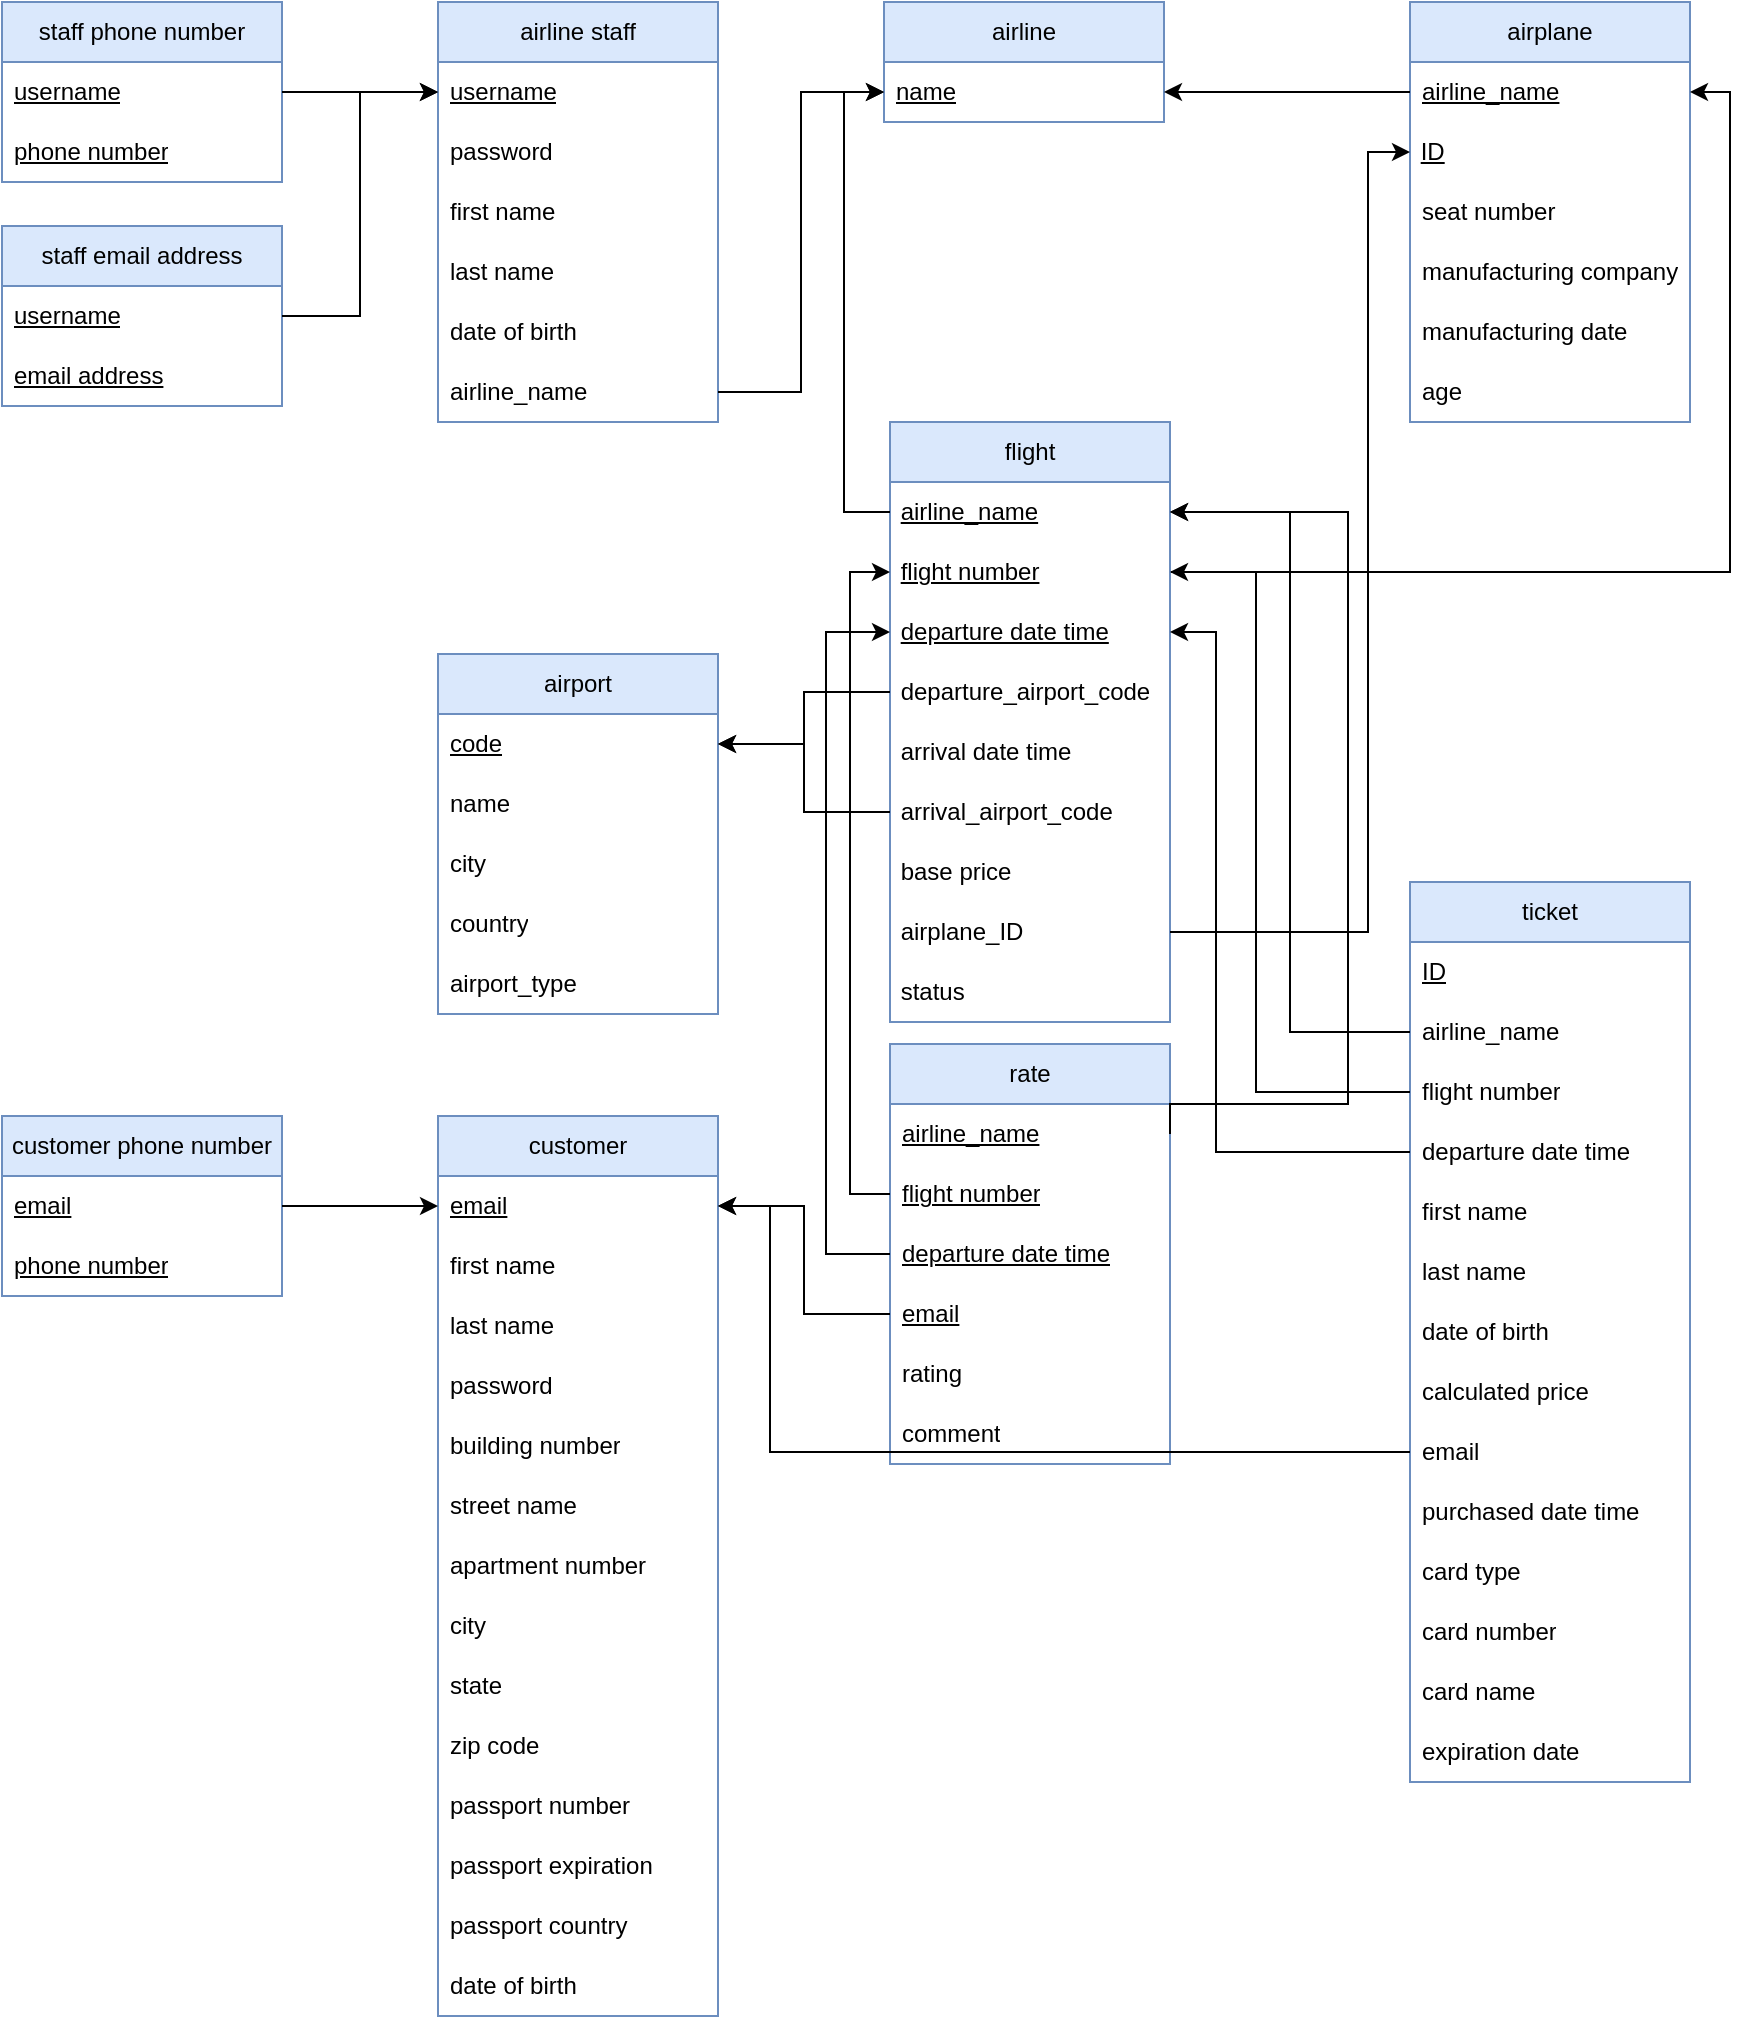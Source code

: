 <mxfile version="21.1.2" type="device">
  <diagram name="第 1 页" id="LL_mZ3iW91xQYAQ1SZW5">
    <mxGraphModel dx="984" dy="546" grid="0" gridSize="10" guides="1" tooltips="1" connect="1" arrows="1" fold="1" page="1" pageScale="1" pageWidth="827" pageHeight="1169" math="0" shadow="0">
      <root>
        <mxCell id="0" />
        <mxCell id="1" parent="0" />
        <mxCell id="xITh1MtsY8NLnz4FpADZ-1" value="airline staff" style="swimlane;fontStyle=0;childLayout=stackLayout;horizontal=1;startSize=30;horizontalStack=0;resizeParent=1;resizeParentMax=0;resizeLast=0;collapsible=1;marginBottom=0;whiteSpace=wrap;html=1;fillColor=#dae8fc;strokeColor=#6c8ebf;" parent="1" vertex="1">
          <mxGeometry x="228" y="25" width="140" height="210" as="geometry" />
        </mxCell>
        <mxCell id="xITh1MtsY8NLnz4FpADZ-2" value="&lt;u&gt;username&lt;/u&gt;" style="text;strokeColor=none;fillColor=none;align=left;verticalAlign=middle;spacingLeft=4;spacingRight=4;overflow=hidden;points=[[0,0.5],[1,0.5]];portConstraint=eastwest;rotatable=0;whiteSpace=wrap;html=1;" parent="xITh1MtsY8NLnz4FpADZ-1" vertex="1">
          <mxGeometry y="30" width="140" height="30" as="geometry" />
        </mxCell>
        <mxCell id="xITh1MtsY8NLnz4FpADZ-3" value="password" style="text;strokeColor=none;fillColor=none;align=left;verticalAlign=middle;spacingLeft=4;spacingRight=4;overflow=hidden;points=[[0,0.5],[1,0.5]];portConstraint=eastwest;rotatable=0;whiteSpace=wrap;html=1;" parent="xITh1MtsY8NLnz4FpADZ-1" vertex="1">
          <mxGeometry y="60" width="140" height="30" as="geometry" />
        </mxCell>
        <mxCell id="xITh1MtsY8NLnz4FpADZ-4" value="first name" style="text;strokeColor=none;fillColor=none;align=left;verticalAlign=middle;spacingLeft=4;spacingRight=4;overflow=hidden;points=[[0,0.5],[1,0.5]];portConstraint=eastwest;rotatable=0;whiteSpace=wrap;html=1;" parent="xITh1MtsY8NLnz4FpADZ-1" vertex="1">
          <mxGeometry y="90" width="140" height="30" as="geometry" />
        </mxCell>
        <mxCell id="xITh1MtsY8NLnz4FpADZ-5" value="last name" style="text;strokeColor=none;fillColor=none;align=left;verticalAlign=middle;spacingLeft=4;spacingRight=4;overflow=hidden;points=[[0,0.5],[1,0.5]];portConstraint=eastwest;rotatable=0;whiteSpace=wrap;html=1;" parent="xITh1MtsY8NLnz4FpADZ-1" vertex="1">
          <mxGeometry y="120" width="140" height="30" as="geometry" />
        </mxCell>
        <mxCell id="xITh1MtsY8NLnz4FpADZ-6" value="date of birth" style="text;strokeColor=none;fillColor=none;align=left;verticalAlign=middle;spacingLeft=4;spacingRight=4;overflow=hidden;points=[[0,0.5],[1,0.5]];portConstraint=eastwest;rotatable=0;whiteSpace=wrap;html=1;" parent="xITh1MtsY8NLnz4FpADZ-1" vertex="1">
          <mxGeometry y="150" width="140" height="30" as="geometry" />
        </mxCell>
        <mxCell id="xITh1MtsY8NLnz4FpADZ-9" value="airline_name" style="text;strokeColor=none;fillColor=none;align=left;verticalAlign=middle;spacingLeft=4;spacingRight=4;overflow=hidden;points=[[0,0.5],[1,0.5]];portConstraint=eastwest;rotatable=0;whiteSpace=wrap;html=1;" parent="xITh1MtsY8NLnz4FpADZ-1" vertex="1">
          <mxGeometry y="180" width="140" height="30" as="geometry" />
        </mxCell>
        <mxCell id="xITh1MtsY8NLnz4FpADZ-10" value="airline" style="swimlane;fontStyle=0;childLayout=stackLayout;horizontal=1;startSize=30;horizontalStack=0;resizeParent=1;resizeParentMax=0;resizeLast=0;collapsible=1;marginBottom=0;whiteSpace=wrap;html=1;fillColor=#dae8fc;strokeColor=#6c8ebf;" parent="1" vertex="1">
          <mxGeometry x="451" y="25" width="140" height="60" as="geometry" />
        </mxCell>
        <mxCell id="xITh1MtsY8NLnz4FpADZ-11" value="&lt;u&gt;name&lt;/u&gt;" style="text;strokeColor=none;fillColor=none;align=left;verticalAlign=middle;spacingLeft=4;spacingRight=4;overflow=hidden;points=[[0,0.5],[1,0.5]];portConstraint=eastwest;rotatable=0;whiteSpace=wrap;html=1;" parent="xITh1MtsY8NLnz4FpADZ-10" vertex="1">
          <mxGeometry y="30" width="140" height="30" as="geometry" />
        </mxCell>
        <mxCell id="xITh1MtsY8NLnz4FpADZ-12" style="edgeStyle=orthogonalEdgeStyle;rounded=0;orthogonalLoop=1;jettySize=auto;html=1;exitX=1;exitY=0.5;exitDx=0;exitDy=0;entryX=0;entryY=0.5;entryDx=0;entryDy=0;" parent="1" source="xITh1MtsY8NLnz4FpADZ-9" target="xITh1MtsY8NLnz4FpADZ-11" edge="1">
          <mxGeometry relative="1" as="geometry" />
        </mxCell>
        <mxCell id="xITh1MtsY8NLnz4FpADZ-13" value="airplane" style="swimlane;fontStyle=0;childLayout=stackLayout;horizontal=1;startSize=30;horizontalStack=0;resizeParent=1;resizeParentMax=0;resizeLast=0;collapsible=1;marginBottom=0;whiteSpace=wrap;html=1;fillColor=#dae8fc;strokeColor=#6c8ebf;" parent="1" vertex="1">
          <mxGeometry x="714" y="25" width="140" height="210" as="geometry" />
        </mxCell>
        <mxCell id="xITh1MtsY8NLnz4FpADZ-19" value="&lt;u&gt;airline_name&lt;/u&gt;" style="text;strokeColor=none;fillColor=none;align=left;verticalAlign=middle;spacingLeft=4;spacingRight=4;overflow=hidden;points=[[0,0.5],[1,0.5]];portConstraint=eastwest;rotatable=0;whiteSpace=wrap;html=1;" parent="xITh1MtsY8NLnz4FpADZ-13" vertex="1">
          <mxGeometry y="30" width="140" height="30" as="geometry" />
        </mxCell>
        <mxCell id="xITh1MtsY8NLnz4FpADZ-14" value="&amp;nbsp;&lt;u&gt;ID&lt;/u&gt;" style="ellipse;whiteSpace=wrap;html=1;align=left;strokeColor=none;fillColor=none;rounded=0;labelBackgroundColor=none;" parent="xITh1MtsY8NLnz4FpADZ-13" vertex="1">
          <mxGeometry y="60" width="140" height="30" as="geometry" />
        </mxCell>
        <mxCell id="xITh1MtsY8NLnz4FpADZ-15" value="seat number" style="text;strokeColor=none;fillColor=none;align=left;verticalAlign=middle;spacingLeft=4;spacingRight=4;overflow=hidden;points=[[0,0.5],[1,0.5]];portConstraint=eastwest;rotatable=0;whiteSpace=wrap;html=1;" parent="xITh1MtsY8NLnz4FpADZ-13" vertex="1">
          <mxGeometry y="90" width="140" height="30" as="geometry" />
        </mxCell>
        <mxCell id="xITh1MtsY8NLnz4FpADZ-16" value="manufacturing company" style="text;strokeColor=none;fillColor=none;align=left;verticalAlign=middle;spacingLeft=4;spacingRight=4;overflow=hidden;points=[[0,0.5],[1,0.5]];portConstraint=eastwest;rotatable=0;whiteSpace=wrap;html=1;" parent="xITh1MtsY8NLnz4FpADZ-13" vertex="1">
          <mxGeometry y="120" width="140" height="30" as="geometry" />
        </mxCell>
        <mxCell id="xITh1MtsY8NLnz4FpADZ-17" value="manufacturing date" style="text;strokeColor=none;fillColor=none;align=left;verticalAlign=middle;spacingLeft=4;spacingRight=4;overflow=hidden;points=[[0,0.5],[1,0.5]];portConstraint=eastwest;rotatable=0;whiteSpace=wrap;html=1;" parent="xITh1MtsY8NLnz4FpADZ-13" vertex="1">
          <mxGeometry y="150" width="140" height="30" as="geometry" />
        </mxCell>
        <mxCell id="xITh1MtsY8NLnz4FpADZ-18" value="age" style="text;strokeColor=none;fillColor=none;align=left;verticalAlign=middle;spacingLeft=4;spacingRight=4;overflow=hidden;points=[[0,0.5],[1,0.5]];portConstraint=eastwest;rotatable=0;whiteSpace=wrap;html=1;" parent="xITh1MtsY8NLnz4FpADZ-13" vertex="1">
          <mxGeometry y="180" width="140" height="30" as="geometry" />
        </mxCell>
        <mxCell id="xITh1MtsY8NLnz4FpADZ-20" style="edgeStyle=orthogonalEdgeStyle;rounded=0;orthogonalLoop=1;jettySize=auto;html=1;exitX=0;exitY=0.5;exitDx=0;exitDy=0;entryX=1;entryY=0.5;entryDx=0;entryDy=0;" parent="1" source="xITh1MtsY8NLnz4FpADZ-19" target="xITh1MtsY8NLnz4FpADZ-11" edge="1">
          <mxGeometry relative="1" as="geometry" />
        </mxCell>
        <mxCell id="xITh1MtsY8NLnz4FpADZ-28" style="edgeStyle=orthogonalEdgeStyle;rounded=0;orthogonalLoop=1;jettySize=auto;html=1;exitX=1;exitY=0.25;exitDx=0;exitDy=0;entryX=1;entryY=0.5;entryDx=0;entryDy=0;" parent="1" source="xITh1MtsY8NLnz4FpADZ-21" target="xITh1MtsY8NLnz4FpADZ-19" edge="1">
          <mxGeometry relative="1" as="geometry" />
        </mxCell>
        <mxCell id="xITh1MtsY8NLnz4FpADZ-21" value="flight" style="swimlane;fontStyle=0;childLayout=stackLayout;horizontal=1;startSize=30;horizontalStack=0;resizeParent=1;resizeParentMax=0;resizeLast=0;collapsible=1;marginBottom=0;whiteSpace=wrap;html=1;fillColor=#dae8fc;strokeColor=#6c8ebf;" parent="1" vertex="1">
          <mxGeometry x="454" y="235" width="140" height="300" as="geometry" />
        </mxCell>
        <mxCell id="xITh1MtsY8NLnz4FpADZ-26" value="&amp;nbsp;&lt;u&gt;airline_name&lt;/u&gt;" style="ellipse;whiteSpace=wrap;html=1;align=left;strokeColor=none;fillColor=none;rounded=0;labelBackgroundColor=none;" parent="xITh1MtsY8NLnz4FpADZ-21" vertex="1">
          <mxGeometry y="30" width="140" height="30" as="geometry" />
        </mxCell>
        <mxCell id="xITh1MtsY8NLnz4FpADZ-22" value="&amp;nbsp;&lt;u&gt;flight number&lt;/u&gt;" style="ellipse;whiteSpace=wrap;html=1;align=left;strokeColor=none;fillColor=none;rounded=0;labelBackgroundColor=none;" parent="xITh1MtsY8NLnz4FpADZ-21" vertex="1">
          <mxGeometry y="60" width="140" height="30" as="geometry" />
        </mxCell>
        <mxCell id="xITh1MtsY8NLnz4FpADZ-23" value="&amp;nbsp;&lt;u&gt;departure date time&lt;/u&gt;" style="ellipse;whiteSpace=wrap;html=1;align=left;strokeColor=none;fillColor=none;rounded=0;labelBackgroundColor=none;" parent="xITh1MtsY8NLnz4FpADZ-21" vertex="1">
          <mxGeometry y="90" width="140" height="30" as="geometry" />
        </mxCell>
        <mxCell id="xITh1MtsY8NLnz4FpADZ-37" value="&amp;nbsp;departure_airport_code" style="ellipse;whiteSpace=wrap;html=1;align=left;strokeColor=none;fillColor=none;rounded=0;labelBackgroundColor=none;" parent="xITh1MtsY8NLnz4FpADZ-21" vertex="1">
          <mxGeometry y="120" width="140" height="30" as="geometry" />
        </mxCell>
        <mxCell id="xITh1MtsY8NLnz4FpADZ-24" value="&amp;nbsp;arrival date time" style="ellipse;whiteSpace=wrap;html=1;align=left;strokeColor=none;fillColor=none;rounded=0;labelBackgroundColor=none;" parent="xITh1MtsY8NLnz4FpADZ-21" vertex="1">
          <mxGeometry y="150" width="140" height="30" as="geometry" />
        </mxCell>
        <mxCell id="xITh1MtsY8NLnz4FpADZ-38" value="&amp;nbsp;arrival_airport_code" style="ellipse;whiteSpace=wrap;html=1;align=left;strokeColor=none;fillColor=none;rounded=0;labelBackgroundColor=none;" parent="xITh1MtsY8NLnz4FpADZ-21" vertex="1">
          <mxGeometry y="180" width="140" height="30" as="geometry" />
        </mxCell>
        <mxCell id="xITh1MtsY8NLnz4FpADZ-25" value="&amp;nbsp;base price" style="ellipse;whiteSpace=wrap;html=1;align=left;strokeColor=none;fillColor=none;rounded=0;labelBackgroundColor=none;" parent="xITh1MtsY8NLnz4FpADZ-21" vertex="1">
          <mxGeometry y="210" width="140" height="30" as="geometry" />
        </mxCell>
        <mxCell id="xITh1MtsY8NLnz4FpADZ-29" value="&amp;nbsp;airplane_ID" style="ellipse;whiteSpace=wrap;html=1;align=left;strokeColor=none;fillColor=none;rounded=0;labelBackgroundColor=none;" parent="xITh1MtsY8NLnz4FpADZ-21" vertex="1">
          <mxGeometry y="240" width="140" height="30" as="geometry" />
        </mxCell>
        <mxCell id="LplxaDKoxc5eEvqO20W2-1" value="&amp;nbsp;status" style="ellipse;whiteSpace=wrap;html=1;align=left;strokeColor=none;fillColor=none;rounded=0;labelBackgroundColor=none;" vertex="1" parent="xITh1MtsY8NLnz4FpADZ-21">
          <mxGeometry y="270" width="140" height="30" as="geometry" />
        </mxCell>
        <mxCell id="xITh1MtsY8NLnz4FpADZ-27" style="edgeStyle=orthogonalEdgeStyle;rounded=0;orthogonalLoop=1;jettySize=auto;html=1;exitX=0;exitY=0.5;exitDx=0;exitDy=0;entryX=0;entryY=0.5;entryDx=0;entryDy=0;" parent="1" source="xITh1MtsY8NLnz4FpADZ-26" target="xITh1MtsY8NLnz4FpADZ-11" edge="1">
          <mxGeometry relative="1" as="geometry" />
        </mxCell>
        <mxCell id="xITh1MtsY8NLnz4FpADZ-31" value="airport" style="swimlane;fontStyle=0;childLayout=stackLayout;horizontal=1;startSize=30;horizontalStack=0;resizeParent=1;resizeParentMax=0;resizeLast=0;collapsible=1;marginBottom=0;whiteSpace=wrap;html=1;fillColor=#dae8fc;strokeColor=#6c8ebf;" parent="1" vertex="1">
          <mxGeometry x="228" y="351" width="140" height="180" as="geometry" />
        </mxCell>
        <mxCell id="xITh1MtsY8NLnz4FpADZ-32" value="&lt;u&gt;code&lt;/u&gt;" style="text;strokeColor=none;fillColor=none;align=left;verticalAlign=middle;spacingLeft=4;spacingRight=4;overflow=hidden;points=[[0,0.5],[1,0.5]];portConstraint=eastwest;rotatable=0;whiteSpace=wrap;html=1;" parent="xITh1MtsY8NLnz4FpADZ-31" vertex="1">
          <mxGeometry y="30" width="140" height="30" as="geometry" />
        </mxCell>
        <mxCell id="xITh1MtsY8NLnz4FpADZ-33" value="name" style="text;strokeColor=none;fillColor=none;align=left;verticalAlign=middle;spacingLeft=4;spacingRight=4;overflow=hidden;points=[[0,0.5],[1,0.5]];portConstraint=eastwest;rotatable=0;whiteSpace=wrap;html=1;" parent="xITh1MtsY8NLnz4FpADZ-31" vertex="1">
          <mxGeometry y="60" width="140" height="30" as="geometry" />
        </mxCell>
        <mxCell id="xITh1MtsY8NLnz4FpADZ-34" value="city" style="text;strokeColor=none;fillColor=none;align=left;verticalAlign=middle;spacingLeft=4;spacingRight=4;overflow=hidden;points=[[0,0.5],[1,0.5]];portConstraint=eastwest;rotatable=0;whiteSpace=wrap;html=1;" parent="xITh1MtsY8NLnz4FpADZ-31" vertex="1">
          <mxGeometry y="90" width="140" height="30" as="geometry" />
        </mxCell>
        <mxCell id="xITh1MtsY8NLnz4FpADZ-35" value="country" style="text;strokeColor=none;fillColor=none;align=left;verticalAlign=middle;spacingLeft=4;spacingRight=4;overflow=hidden;points=[[0,0.5],[1,0.5]];portConstraint=eastwest;rotatable=0;whiteSpace=wrap;html=1;" parent="xITh1MtsY8NLnz4FpADZ-31" vertex="1">
          <mxGeometry y="120" width="140" height="30" as="geometry" />
        </mxCell>
        <mxCell id="xITh1MtsY8NLnz4FpADZ-36" value="airport_type" style="text;strokeColor=none;fillColor=none;align=left;verticalAlign=middle;spacingLeft=4;spacingRight=4;overflow=hidden;points=[[0,0.5],[1,0.5]];portConstraint=eastwest;rotatable=0;whiteSpace=wrap;html=1;" parent="xITh1MtsY8NLnz4FpADZ-31" vertex="1">
          <mxGeometry y="150" width="140" height="30" as="geometry" />
        </mxCell>
        <mxCell id="xITh1MtsY8NLnz4FpADZ-39" style="edgeStyle=orthogonalEdgeStyle;rounded=0;orthogonalLoop=1;jettySize=auto;html=1;exitX=0;exitY=0.5;exitDx=0;exitDy=0;entryX=1;entryY=0.5;entryDx=0;entryDy=0;" parent="1" source="xITh1MtsY8NLnz4FpADZ-37" target="xITh1MtsY8NLnz4FpADZ-32" edge="1">
          <mxGeometry relative="1" as="geometry" />
        </mxCell>
        <mxCell id="xITh1MtsY8NLnz4FpADZ-40" style="edgeStyle=orthogonalEdgeStyle;rounded=0;orthogonalLoop=1;jettySize=auto;html=1;exitX=0;exitY=0.5;exitDx=0;exitDy=0;entryX=1;entryY=0.5;entryDx=0;entryDy=0;" parent="1" source="xITh1MtsY8NLnz4FpADZ-38" target="xITh1MtsY8NLnz4FpADZ-32" edge="1">
          <mxGeometry relative="1" as="geometry" />
        </mxCell>
        <mxCell id="xITh1MtsY8NLnz4FpADZ-41" value="ticket" style="swimlane;fontStyle=0;childLayout=stackLayout;horizontal=1;startSize=30;horizontalStack=0;resizeParent=1;resizeParentMax=0;resizeLast=0;collapsible=1;marginBottom=0;whiteSpace=wrap;html=1;fillColor=#dae8fc;strokeColor=#6c8ebf;" parent="1" vertex="1">
          <mxGeometry x="714" y="465" width="140" height="450" as="geometry" />
        </mxCell>
        <mxCell id="xITh1MtsY8NLnz4FpADZ-42" value="&lt;u&gt;ID&lt;/u&gt;" style="text;strokeColor=none;fillColor=none;align=left;verticalAlign=middle;spacingLeft=4;spacingRight=4;overflow=hidden;points=[[0,0.5],[1,0.5]];portConstraint=eastwest;rotatable=0;whiteSpace=wrap;html=1;" parent="xITh1MtsY8NLnz4FpADZ-41" vertex="1">
          <mxGeometry y="30" width="140" height="30" as="geometry" />
        </mxCell>
        <mxCell id="xITh1MtsY8NLnz4FpADZ-53" value="airline_name" style="text;strokeColor=none;fillColor=none;align=left;verticalAlign=middle;spacingLeft=4;spacingRight=4;overflow=hidden;points=[[0,0.5],[1,0.5]];portConstraint=eastwest;rotatable=0;whiteSpace=wrap;html=1;" parent="xITh1MtsY8NLnz4FpADZ-41" vertex="1">
          <mxGeometry y="60" width="140" height="30" as="geometry" />
        </mxCell>
        <mxCell id="xITh1MtsY8NLnz4FpADZ-52" value="flight number" style="text;strokeColor=none;fillColor=none;align=left;verticalAlign=middle;spacingLeft=4;spacingRight=4;overflow=hidden;points=[[0,0.5],[1,0.5]];portConstraint=eastwest;rotatable=0;whiteSpace=wrap;html=1;" parent="xITh1MtsY8NLnz4FpADZ-41" vertex="1">
          <mxGeometry y="90" width="140" height="30" as="geometry" />
        </mxCell>
        <mxCell id="xITh1MtsY8NLnz4FpADZ-48" value="departure date time" style="text;strokeColor=none;fillColor=none;align=left;verticalAlign=middle;spacingLeft=4;spacingRight=4;overflow=hidden;points=[[0,0.5],[1,0.5]];portConstraint=eastwest;rotatable=0;whiteSpace=wrap;html=1;" parent="xITh1MtsY8NLnz4FpADZ-41" vertex="1">
          <mxGeometry y="120" width="140" height="30" as="geometry" />
        </mxCell>
        <mxCell id="xITh1MtsY8NLnz4FpADZ-44" value="first name" style="text;strokeColor=none;fillColor=none;align=left;verticalAlign=middle;spacingLeft=4;spacingRight=4;overflow=hidden;points=[[0,0.5],[1,0.5]];portConstraint=eastwest;rotatable=0;whiteSpace=wrap;html=1;" parent="xITh1MtsY8NLnz4FpADZ-41" vertex="1">
          <mxGeometry y="150" width="140" height="30" as="geometry" />
        </mxCell>
        <mxCell id="xITh1MtsY8NLnz4FpADZ-45" value="last name" style="text;strokeColor=none;fillColor=none;align=left;verticalAlign=middle;spacingLeft=4;spacingRight=4;overflow=hidden;points=[[0,0.5],[1,0.5]];portConstraint=eastwest;rotatable=0;whiteSpace=wrap;html=1;" parent="xITh1MtsY8NLnz4FpADZ-41" vertex="1">
          <mxGeometry y="180" width="140" height="30" as="geometry" />
        </mxCell>
        <mxCell id="xITh1MtsY8NLnz4FpADZ-46" value="date of birth" style="text;strokeColor=none;fillColor=none;align=left;verticalAlign=middle;spacingLeft=4;spacingRight=4;overflow=hidden;points=[[0,0.5],[1,0.5]];portConstraint=eastwest;rotatable=0;whiteSpace=wrap;html=1;" parent="xITh1MtsY8NLnz4FpADZ-41" vertex="1">
          <mxGeometry y="210" width="140" height="30" as="geometry" />
        </mxCell>
        <mxCell id="xITh1MtsY8NLnz4FpADZ-47" value="calculated price" style="text;strokeColor=none;fillColor=none;align=left;verticalAlign=middle;spacingLeft=4;spacingRight=4;overflow=hidden;points=[[0,0.5],[1,0.5]];portConstraint=eastwest;rotatable=0;whiteSpace=wrap;html=1;" parent="xITh1MtsY8NLnz4FpADZ-41" vertex="1">
          <mxGeometry y="240" width="140" height="30" as="geometry" />
        </mxCell>
        <mxCell id="2vmU1QUbLPip0isd1dII-7" value="email" style="text;strokeColor=none;fillColor=none;align=left;verticalAlign=middle;spacingLeft=4;spacingRight=4;overflow=hidden;points=[[0,0.5],[1,0.5]];portConstraint=eastwest;rotatable=0;whiteSpace=wrap;html=1;" parent="xITh1MtsY8NLnz4FpADZ-41" vertex="1">
          <mxGeometry y="270" width="140" height="30" as="geometry" />
        </mxCell>
        <mxCell id="2vmU1QUbLPip0isd1dII-6" value="purchased date time" style="text;strokeColor=none;fillColor=none;align=left;verticalAlign=middle;spacingLeft=4;spacingRight=4;overflow=hidden;points=[[0,0.5],[1,0.5]];portConstraint=eastwest;rotatable=0;whiteSpace=wrap;html=1;" parent="xITh1MtsY8NLnz4FpADZ-41" vertex="1">
          <mxGeometry y="300" width="140" height="30" as="geometry" />
        </mxCell>
        <mxCell id="2vmU1QUbLPip0isd1dII-5" value="card type" style="text;strokeColor=none;fillColor=none;align=left;verticalAlign=middle;spacingLeft=4;spacingRight=4;overflow=hidden;points=[[0,0.5],[1,0.5]];portConstraint=eastwest;rotatable=0;whiteSpace=wrap;html=1;" parent="xITh1MtsY8NLnz4FpADZ-41" vertex="1">
          <mxGeometry y="330" width="140" height="30" as="geometry" />
        </mxCell>
        <mxCell id="2vmU1QUbLPip0isd1dII-4" value="card number" style="text;strokeColor=none;fillColor=none;align=left;verticalAlign=middle;spacingLeft=4;spacingRight=4;overflow=hidden;points=[[0,0.5],[1,0.5]];portConstraint=eastwest;rotatable=0;whiteSpace=wrap;html=1;" parent="xITh1MtsY8NLnz4FpADZ-41" vertex="1">
          <mxGeometry y="360" width="140" height="30" as="geometry" />
        </mxCell>
        <mxCell id="2vmU1QUbLPip0isd1dII-3" value="card name" style="text;strokeColor=none;fillColor=none;align=left;verticalAlign=middle;spacingLeft=4;spacingRight=4;overflow=hidden;points=[[0,0.5],[1,0.5]];portConstraint=eastwest;rotatable=0;whiteSpace=wrap;html=1;" parent="xITh1MtsY8NLnz4FpADZ-41" vertex="1">
          <mxGeometry y="390" width="140" height="30" as="geometry" />
        </mxCell>
        <mxCell id="2vmU1QUbLPip0isd1dII-2" value="expiration date" style="text;strokeColor=none;fillColor=none;align=left;verticalAlign=middle;spacingLeft=4;spacingRight=4;overflow=hidden;points=[[0,0.5],[1,0.5]];portConstraint=eastwest;rotatable=0;whiteSpace=wrap;html=1;" parent="xITh1MtsY8NLnz4FpADZ-41" vertex="1">
          <mxGeometry y="420" width="140" height="30" as="geometry" />
        </mxCell>
        <mxCell id="xITh1MtsY8NLnz4FpADZ-54" style="edgeStyle=orthogonalEdgeStyle;rounded=0;orthogonalLoop=1;jettySize=auto;html=1;exitX=0;exitY=0.5;exitDx=0;exitDy=0;entryX=1;entryY=0.5;entryDx=0;entryDy=0;" parent="1" source="xITh1MtsY8NLnz4FpADZ-53" target="xITh1MtsY8NLnz4FpADZ-26" edge="1">
          <mxGeometry relative="1" as="geometry" />
        </mxCell>
        <mxCell id="xITh1MtsY8NLnz4FpADZ-55" style="edgeStyle=orthogonalEdgeStyle;rounded=0;orthogonalLoop=1;jettySize=auto;html=1;exitX=0;exitY=0.5;exitDx=0;exitDy=0;entryX=1;entryY=0.5;entryDx=0;entryDy=0;" parent="1" source="xITh1MtsY8NLnz4FpADZ-52" target="xITh1MtsY8NLnz4FpADZ-22" edge="1">
          <mxGeometry relative="1" as="geometry">
            <Array as="points">
              <mxPoint x="637" y="570" />
              <mxPoint x="637" y="310" />
            </Array>
          </mxGeometry>
        </mxCell>
        <mxCell id="xITh1MtsY8NLnz4FpADZ-56" style="edgeStyle=orthogonalEdgeStyle;rounded=0;orthogonalLoop=1;jettySize=auto;html=1;exitX=0;exitY=0.5;exitDx=0;exitDy=0;entryX=1;entryY=0.5;entryDx=0;entryDy=0;" parent="1" source="xITh1MtsY8NLnz4FpADZ-48" target="xITh1MtsY8NLnz4FpADZ-23" edge="1">
          <mxGeometry relative="1" as="geometry">
            <Array as="points">
              <mxPoint x="617" y="600" />
              <mxPoint x="617" y="340" />
            </Array>
          </mxGeometry>
        </mxCell>
        <mxCell id="xITh1MtsY8NLnz4FpADZ-57" value="customer" style="swimlane;fontStyle=0;childLayout=stackLayout;horizontal=1;startSize=30;horizontalStack=0;resizeParent=1;resizeParentMax=0;resizeLast=0;collapsible=1;marginBottom=0;whiteSpace=wrap;html=1;fillColor=#dae8fc;strokeColor=#6c8ebf;" parent="1" vertex="1">
          <mxGeometry x="228" y="582" width="140" height="450" as="geometry" />
        </mxCell>
        <mxCell id="xITh1MtsY8NLnz4FpADZ-58" value="&lt;u&gt;email&lt;/u&gt;" style="text;strokeColor=none;fillColor=none;align=left;verticalAlign=middle;spacingLeft=4;spacingRight=4;overflow=hidden;points=[[0,0.5],[1,0.5]];portConstraint=eastwest;rotatable=0;whiteSpace=wrap;html=1;" parent="xITh1MtsY8NLnz4FpADZ-57" vertex="1">
          <mxGeometry y="30" width="140" height="30" as="geometry" />
        </mxCell>
        <mxCell id="xITh1MtsY8NLnz4FpADZ-60" value="first name" style="text;strokeColor=none;fillColor=none;align=left;verticalAlign=middle;spacingLeft=4;spacingRight=4;overflow=hidden;points=[[0,0.5],[1,0.5]];portConstraint=eastwest;rotatable=0;whiteSpace=wrap;html=1;" parent="xITh1MtsY8NLnz4FpADZ-57" vertex="1">
          <mxGeometry y="60" width="140" height="30" as="geometry" />
        </mxCell>
        <mxCell id="xITh1MtsY8NLnz4FpADZ-61" value="last name" style="text;strokeColor=none;fillColor=none;align=left;verticalAlign=middle;spacingLeft=4;spacingRight=4;overflow=hidden;points=[[0,0.5],[1,0.5]];portConstraint=eastwest;rotatable=0;whiteSpace=wrap;html=1;" parent="xITh1MtsY8NLnz4FpADZ-57" vertex="1">
          <mxGeometry y="90" width="140" height="30" as="geometry" />
        </mxCell>
        <mxCell id="xITh1MtsY8NLnz4FpADZ-62" value="password" style="text;strokeColor=none;fillColor=none;align=left;verticalAlign=middle;spacingLeft=4;spacingRight=4;overflow=hidden;points=[[0,0.5],[1,0.5]];portConstraint=eastwest;rotatable=0;whiteSpace=wrap;html=1;" parent="xITh1MtsY8NLnz4FpADZ-57" vertex="1">
          <mxGeometry y="120" width="140" height="30" as="geometry" />
        </mxCell>
        <mxCell id="xITh1MtsY8NLnz4FpADZ-64" value="building number" style="text;strokeColor=none;fillColor=none;align=left;verticalAlign=middle;spacingLeft=4;spacingRight=4;overflow=hidden;points=[[0,0.5],[1,0.5]];portConstraint=eastwest;rotatable=0;whiteSpace=wrap;html=1;" parent="xITh1MtsY8NLnz4FpADZ-57" vertex="1">
          <mxGeometry y="150" width="140" height="30" as="geometry" />
        </mxCell>
        <mxCell id="xITh1MtsY8NLnz4FpADZ-65" value="street name" style="text;strokeColor=none;fillColor=none;align=left;verticalAlign=middle;spacingLeft=4;spacingRight=4;overflow=hidden;points=[[0,0.5],[1,0.5]];portConstraint=eastwest;rotatable=0;whiteSpace=wrap;html=1;" parent="xITh1MtsY8NLnz4FpADZ-57" vertex="1">
          <mxGeometry y="180" width="140" height="30" as="geometry" />
        </mxCell>
        <mxCell id="xITh1MtsY8NLnz4FpADZ-66" value="apartment number" style="text;strokeColor=none;fillColor=none;align=left;verticalAlign=middle;spacingLeft=4;spacingRight=4;overflow=hidden;points=[[0,0.5],[1,0.5]];portConstraint=eastwest;rotatable=0;whiteSpace=wrap;html=1;" parent="xITh1MtsY8NLnz4FpADZ-57" vertex="1">
          <mxGeometry y="210" width="140" height="30" as="geometry" />
        </mxCell>
        <mxCell id="xITh1MtsY8NLnz4FpADZ-67" value="city" style="text;strokeColor=none;fillColor=none;align=left;verticalAlign=middle;spacingLeft=4;spacingRight=4;overflow=hidden;points=[[0,0.5],[1,0.5]];portConstraint=eastwest;rotatable=0;whiteSpace=wrap;html=1;" parent="xITh1MtsY8NLnz4FpADZ-57" vertex="1">
          <mxGeometry y="240" width="140" height="30" as="geometry" />
        </mxCell>
        <mxCell id="xITh1MtsY8NLnz4FpADZ-68" value="state" style="text;strokeColor=none;fillColor=none;align=left;verticalAlign=middle;spacingLeft=4;spacingRight=4;overflow=hidden;points=[[0,0.5],[1,0.5]];portConstraint=eastwest;rotatable=0;whiteSpace=wrap;html=1;" parent="xITh1MtsY8NLnz4FpADZ-57" vertex="1">
          <mxGeometry y="270" width="140" height="30" as="geometry" />
        </mxCell>
        <mxCell id="xITh1MtsY8NLnz4FpADZ-69" value="zip code" style="text;strokeColor=none;fillColor=none;align=left;verticalAlign=middle;spacingLeft=4;spacingRight=4;overflow=hidden;points=[[0,0.5],[1,0.5]];portConstraint=eastwest;rotatable=0;whiteSpace=wrap;html=1;" parent="xITh1MtsY8NLnz4FpADZ-57" vertex="1">
          <mxGeometry y="300" width="140" height="30" as="geometry" />
        </mxCell>
        <mxCell id="xITh1MtsY8NLnz4FpADZ-71" value="passport number" style="text;strokeColor=none;fillColor=none;align=left;verticalAlign=middle;spacingLeft=4;spacingRight=4;overflow=hidden;points=[[0,0.5],[1,0.5]];portConstraint=eastwest;rotatable=0;whiteSpace=wrap;html=1;" parent="xITh1MtsY8NLnz4FpADZ-57" vertex="1">
          <mxGeometry y="330" width="140" height="30" as="geometry" />
        </mxCell>
        <mxCell id="xITh1MtsY8NLnz4FpADZ-72" value="passport expiration" style="text;strokeColor=none;fillColor=none;align=left;verticalAlign=middle;spacingLeft=4;spacingRight=4;overflow=hidden;points=[[0,0.5],[1,0.5]];portConstraint=eastwest;rotatable=0;whiteSpace=wrap;html=1;" parent="xITh1MtsY8NLnz4FpADZ-57" vertex="1">
          <mxGeometry y="360" width="140" height="30" as="geometry" />
        </mxCell>
        <mxCell id="xITh1MtsY8NLnz4FpADZ-73" value="passport country" style="text;strokeColor=none;fillColor=none;align=left;verticalAlign=middle;spacingLeft=4;spacingRight=4;overflow=hidden;points=[[0,0.5],[1,0.5]];portConstraint=eastwest;rotatable=0;whiteSpace=wrap;html=1;" parent="xITh1MtsY8NLnz4FpADZ-57" vertex="1">
          <mxGeometry y="390" width="140" height="30" as="geometry" />
        </mxCell>
        <mxCell id="xITh1MtsY8NLnz4FpADZ-74" value="date of birth" style="text;strokeColor=none;fillColor=none;align=left;verticalAlign=middle;spacingLeft=4;spacingRight=4;overflow=hidden;points=[[0,0.5],[1,0.5]];portConstraint=eastwest;rotatable=0;whiteSpace=wrap;html=1;" parent="xITh1MtsY8NLnz4FpADZ-57" vertex="1">
          <mxGeometry y="420" width="140" height="30" as="geometry" />
        </mxCell>
        <mxCell id="xITh1MtsY8NLnz4FpADZ-87" value="rate" style="swimlane;fontStyle=0;childLayout=stackLayout;horizontal=1;startSize=30;horizontalStack=0;resizeParent=1;resizeParentMax=0;resizeLast=0;collapsible=1;marginBottom=0;whiteSpace=wrap;html=1;fillColor=#dae8fc;strokeColor=#6c8ebf;" parent="1" vertex="1">
          <mxGeometry x="454" y="546" width="140" height="210" as="geometry" />
        </mxCell>
        <mxCell id="xITh1MtsY8NLnz4FpADZ-88" value="&lt;u&gt;airline_name&lt;/u&gt;" style="text;strokeColor=none;fillColor=none;align=left;verticalAlign=middle;spacingLeft=4;spacingRight=4;overflow=hidden;points=[[0,0.5],[1,0.5]];portConstraint=eastwest;rotatable=0;whiteSpace=wrap;html=1;" parent="xITh1MtsY8NLnz4FpADZ-87" vertex="1">
          <mxGeometry y="30" width="140" height="30" as="geometry" />
        </mxCell>
        <mxCell id="xITh1MtsY8NLnz4FpADZ-96" value="&lt;u&gt;flight number&lt;/u&gt;" style="text;strokeColor=none;fillColor=none;align=left;verticalAlign=middle;spacingLeft=4;spacingRight=4;overflow=hidden;points=[[0,0.5],[1,0.5]];portConstraint=eastwest;rotatable=0;whiteSpace=wrap;html=1;" parent="xITh1MtsY8NLnz4FpADZ-87" vertex="1">
          <mxGeometry y="60" width="140" height="30" as="geometry" />
        </mxCell>
        <mxCell id="xITh1MtsY8NLnz4FpADZ-95" value="&lt;u&gt;departure date time&lt;/u&gt;" style="text;strokeColor=none;fillColor=none;align=left;verticalAlign=middle;spacingLeft=4;spacingRight=4;overflow=hidden;points=[[0,0.5],[1,0.5]];portConstraint=eastwest;rotatable=0;whiteSpace=wrap;html=1;" parent="xITh1MtsY8NLnz4FpADZ-87" vertex="1">
          <mxGeometry y="90" width="140" height="30" as="geometry" />
        </mxCell>
        <mxCell id="xITh1MtsY8NLnz4FpADZ-89" value="&lt;u&gt;email&lt;/u&gt;" style="text;strokeColor=none;fillColor=none;align=left;verticalAlign=middle;spacingLeft=4;spacingRight=4;overflow=hidden;points=[[0,0.5],[1,0.5]];portConstraint=eastwest;rotatable=0;whiteSpace=wrap;html=1;" parent="xITh1MtsY8NLnz4FpADZ-87" vertex="1">
          <mxGeometry y="120" width="140" height="30" as="geometry" />
        </mxCell>
        <mxCell id="xITh1MtsY8NLnz4FpADZ-90" value="rating" style="text;strokeColor=none;fillColor=none;align=left;verticalAlign=middle;spacingLeft=4;spacingRight=4;overflow=hidden;points=[[0,0.5],[1,0.5]];portConstraint=eastwest;rotatable=0;whiteSpace=wrap;html=1;" parent="xITh1MtsY8NLnz4FpADZ-87" vertex="1">
          <mxGeometry y="150" width="140" height="30" as="geometry" />
        </mxCell>
        <mxCell id="xITh1MtsY8NLnz4FpADZ-91" value="comment" style="text;strokeColor=none;fillColor=none;align=left;verticalAlign=middle;spacingLeft=4;spacingRight=4;overflow=hidden;points=[[0,0.5],[1,0.5]];portConstraint=eastwest;rotatable=0;whiteSpace=wrap;html=1;" parent="xITh1MtsY8NLnz4FpADZ-87" vertex="1">
          <mxGeometry y="180" width="140" height="30" as="geometry" />
        </mxCell>
        <mxCell id="xITh1MtsY8NLnz4FpADZ-97" style="edgeStyle=orthogonalEdgeStyle;rounded=0;orthogonalLoop=1;jettySize=auto;html=1;exitX=0;exitY=0.5;exitDx=0;exitDy=0;entryX=1;entryY=0.5;entryDx=0;entryDy=0;" parent="1" source="xITh1MtsY8NLnz4FpADZ-89" target="xITh1MtsY8NLnz4FpADZ-58" edge="1">
          <mxGeometry relative="1" as="geometry" />
        </mxCell>
        <mxCell id="xITh1MtsY8NLnz4FpADZ-99" style="edgeStyle=orthogonalEdgeStyle;rounded=0;orthogonalLoop=1;jettySize=auto;html=1;exitX=1;exitY=0.5;exitDx=0;exitDy=0;entryX=1;entryY=0.5;entryDx=0;entryDy=0;" parent="1" source="xITh1MtsY8NLnz4FpADZ-88" target="xITh1MtsY8NLnz4FpADZ-26" edge="1">
          <mxGeometry relative="1" as="geometry">
            <Array as="points">
              <mxPoint x="683" y="576" />
              <mxPoint x="683" y="280" />
            </Array>
          </mxGeometry>
        </mxCell>
        <mxCell id="xITh1MtsY8NLnz4FpADZ-100" style="edgeStyle=orthogonalEdgeStyle;rounded=0;orthogonalLoop=1;jettySize=auto;html=1;exitX=0;exitY=0.5;exitDx=0;exitDy=0;entryX=0;entryY=0.5;entryDx=0;entryDy=0;" parent="1" source="xITh1MtsY8NLnz4FpADZ-96" target="xITh1MtsY8NLnz4FpADZ-22" edge="1">
          <mxGeometry relative="1" as="geometry" />
        </mxCell>
        <mxCell id="xITh1MtsY8NLnz4FpADZ-101" style="edgeStyle=orthogonalEdgeStyle;rounded=0;orthogonalLoop=1;jettySize=auto;html=1;exitX=0;exitY=0.5;exitDx=0;exitDy=0;entryX=0;entryY=0.5;entryDx=0;entryDy=0;" parent="1" source="xITh1MtsY8NLnz4FpADZ-95" target="xITh1MtsY8NLnz4FpADZ-23" edge="1">
          <mxGeometry relative="1" as="geometry">
            <Array as="points">
              <mxPoint x="422" y="651" />
              <mxPoint x="422" y="340" />
            </Array>
          </mxGeometry>
        </mxCell>
        <mxCell id="dySKhGqFsNffiwkZDiDi-1" value="staff phone number" style="swimlane;fontStyle=0;childLayout=stackLayout;horizontal=1;startSize=30;horizontalStack=0;resizeParent=1;resizeParentMax=0;resizeLast=0;collapsible=1;marginBottom=0;whiteSpace=wrap;html=1;fillColor=#dae8fc;strokeColor=#6c8ebf;" parent="1" vertex="1">
          <mxGeometry x="10" y="25" width="140" height="90" as="geometry" />
        </mxCell>
        <mxCell id="dySKhGqFsNffiwkZDiDi-2" value="&lt;u&gt;username&lt;/u&gt;" style="text;strokeColor=none;fillColor=none;align=left;verticalAlign=middle;spacingLeft=4;spacingRight=4;overflow=hidden;points=[[0,0.5],[1,0.5]];portConstraint=eastwest;rotatable=0;whiteSpace=wrap;html=1;" parent="dySKhGqFsNffiwkZDiDi-1" vertex="1">
          <mxGeometry y="30" width="140" height="30" as="geometry" />
        </mxCell>
        <mxCell id="dySKhGqFsNffiwkZDiDi-3" value="&lt;u&gt;phone number&lt;/u&gt;" style="text;strokeColor=none;fillColor=none;align=left;verticalAlign=middle;spacingLeft=4;spacingRight=4;overflow=hidden;points=[[0,0.5],[1,0.5]];portConstraint=eastwest;rotatable=0;whiteSpace=wrap;html=1;" parent="dySKhGqFsNffiwkZDiDi-1" vertex="1">
          <mxGeometry y="60" width="140" height="30" as="geometry" />
        </mxCell>
        <mxCell id="dySKhGqFsNffiwkZDiDi-11" style="edgeStyle=orthogonalEdgeStyle;rounded=0;orthogonalLoop=1;jettySize=auto;html=1;exitX=1;exitY=0.5;exitDx=0;exitDy=0;entryX=0;entryY=0.5;entryDx=0;entryDy=0;" parent="1" source="dySKhGqFsNffiwkZDiDi-2" target="xITh1MtsY8NLnz4FpADZ-2" edge="1">
          <mxGeometry relative="1" as="geometry" />
        </mxCell>
        <mxCell id="dySKhGqFsNffiwkZDiDi-12" value="staff email address" style="swimlane;fontStyle=0;childLayout=stackLayout;horizontal=1;startSize=30;horizontalStack=0;resizeParent=1;resizeParentMax=0;resizeLast=0;collapsible=1;marginBottom=0;whiteSpace=wrap;html=1;fillColor=#dae8fc;strokeColor=#6c8ebf;" parent="1" vertex="1">
          <mxGeometry x="10" y="137" width="140" height="90" as="geometry" />
        </mxCell>
        <mxCell id="dySKhGqFsNffiwkZDiDi-13" value="&lt;u&gt;username&lt;/u&gt;" style="text;strokeColor=none;fillColor=none;align=left;verticalAlign=middle;spacingLeft=4;spacingRight=4;overflow=hidden;points=[[0,0.5],[1,0.5]];portConstraint=eastwest;rotatable=0;whiteSpace=wrap;html=1;" parent="dySKhGqFsNffiwkZDiDi-12" vertex="1">
          <mxGeometry y="30" width="140" height="30" as="geometry" />
        </mxCell>
        <mxCell id="dySKhGqFsNffiwkZDiDi-14" value="&lt;u&gt;email address&lt;/u&gt;" style="text;strokeColor=none;fillColor=none;align=left;verticalAlign=middle;spacingLeft=4;spacingRight=4;overflow=hidden;points=[[0,0.5],[1,0.5]];portConstraint=eastwest;rotatable=0;whiteSpace=wrap;html=1;" parent="dySKhGqFsNffiwkZDiDi-12" vertex="1">
          <mxGeometry y="60" width="140" height="30" as="geometry" />
        </mxCell>
        <mxCell id="dySKhGqFsNffiwkZDiDi-15" style="edgeStyle=orthogonalEdgeStyle;rounded=0;orthogonalLoop=1;jettySize=auto;html=1;exitX=1;exitY=0.5;exitDx=0;exitDy=0;entryX=0;entryY=0.5;entryDx=0;entryDy=0;" parent="1" source="dySKhGqFsNffiwkZDiDi-13" target="xITh1MtsY8NLnz4FpADZ-2" edge="1">
          <mxGeometry relative="1" as="geometry" />
        </mxCell>
        <mxCell id="dySKhGqFsNffiwkZDiDi-16" value="customer phone number" style="swimlane;fontStyle=0;childLayout=stackLayout;horizontal=1;startSize=30;horizontalStack=0;resizeParent=1;resizeParentMax=0;resizeLast=0;collapsible=1;marginBottom=0;whiteSpace=wrap;html=1;fillColor=#dae8fc;strokeColor=#6c8ebf;" parent="1" vertex="1">
          <mxGeometry x="10" y="582" width="140" height="90" as="geometry" />
        </mxCell>
        <mxCell id="dySKhGqFsNffiwkZDiDi-17" value="&lt;u&gt;email&lt;/u&gt;" style="text;strokeColor=none;fillColor=none;align=left;verticalAlign=middle;spacingLeft=4;spacingRight=4;overflow=hidden;points=[[0,0.5],[1,0.5]];portConstraint=eastwest;rotatable=0;whiteSpace=wrap;html=1;" parent="dySKhGqFsNffiwkZDiDi-16" vertex="1">
          <mxGeometry y="30" width="140" height="30" as="geometry" />
        </mxCell>
        <mxCell id="dySKhGqFsNffiwkZDiDi-18" value="&lt;u&gt;phone number&lt;/u&gt;" style="text;strokeColor=none;fillColor=none;align=left;verticalAlign=middle;spacingLeft=4;spacingRight=4;overflow=hidden;points=[[0,0.5],[1,0.5]];portConstraint=eastwest;rotatable=0;whiteSpace=wrap;html=1;" parent="dySKhGqFsNffiwkZDiDi-16" vertex="1">
          <mxGeometry y="60" width="140" height="30" as="geometry" />
        </mxCell>
        <mxCell id="dySKhGqFsNffiwkZDiDi-19" style="edgeStyle=orthogonalEdgeStyle;rounded=0;orthogonalLoop=1;jettySize=auto;html=1;exitX=1;exitY=0.5;exitDx=0;exitDy=0;entryX=0;entryY=0.5;entryDx=0;entryDy=0;" parent="1" source="dySKhGqFsNffiwkZDiDi-17" target="xITh1MtsY8NLnz4FpADZ-58" edge="1">
          <mxGeometry relative="1" as="geometry" />
        </mxCell>
        <mxCell id="dySKhGqFsNffiwkZDiDi-20" style="edgeStyle=orthogonalEdgeStyle;rounded=0;orthogonalLoop=1;jettySize=auto;html=1;exitX=1;exitY=0.5;exitDx=0;exitDy=0;entryX=0;entryY=0.5;entryDx=0;entryDy=0;" parent="1" source="xITh1MtsY8NLnz4FpADZ-29" target="xITh1MtsY8NLnz4FpADZ-14" edge="1">
          <mxGeometry relative="1" as="geometry">
            <Array as="points">
              <mxPoint x="693" y="490" />
              <mxPoint x="693" y="100" />
            </Array>
          </mxGeometry>
        </mxCell>
        <mxCell id="2vmU1QUbLPip0isd1dII-8" style="edgeStyle=orthogonalEdgeStyle;rounded=0;orthogonalLoop=1;jettySize=auto;html=1;entryX=1;entryY=0.5;entryDx=0;entryDy=0;exitX=0;exitY=0.5;exitDx=0;exitDy=0;" parent="1" source="2vmU1QUbLPip0isd1dII-7" target="xITh1MtsY8NLnz4FpADZ-58" edge="1">
          <mxGeometry relative="1" as="geometry">
            <Array as="points">
              <mxPoint x="394" y="750" />
              <mxPoint x="394" y="627" />
            </Array>
          </mxGeometry>
        </mxCell>
      </root>
    </mxGraphModel>
  </diagram>
</mxfile>
